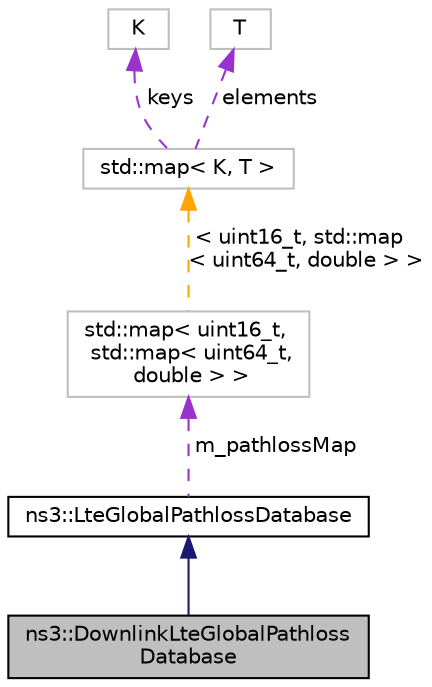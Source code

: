 digraph "ns3::DownlinkLteGlobalPathlossDatabase"
{
 // LATEX_PDF_SIZE
  edge [fontname="Helvetica",fontsize="10",labelfontname="Helvetica",labelfontsize="10"];
  node [fontname="Helvetica",fontsize="10",shape=record];
  Node1 [label="ns3::DownlinkLteGlobalPathloss\lDatabase",height=0.2,width=0.4,color="black", fillcolor="grey75", style="filled", fontcolor="black",tooltip="Store the last pathloss value for each TX-RX pair for downlink."];
  Node2 -> Node1 [dir="back",color="midnightblue",fontsize="10",style="solid",fontname="Helvetica"];
  Node2 [label="ns3::LteGlobalPathlossDatabase",height=0.2,width=0.4,color="black", fillcolor="white", style="filled",URL="$classns3_1_1_lte_global_pathloss_database.html",tooltip="Store the last pathloss value for each TX-RX pair."];
  Node3 -> Node2 [dir="back",color="darkorchid3",fontsize="10",style="dashed",label=" m_pathlossMap" ,fontname="Helvetica"];
  Node3 [label="std::map\< uint16_t,\l std::map\< uint64_t,\l double \> \>",height=0.2,width=0.4,color="grey75", fillcolor="white", style="filled",tooltip=" "];
  Node4 -> Node3 [dir="back",color="orange",fontsize="10",style="dashed",label=" \< uint16_t, std::map\l\< uint64_t, double \> \>" ,fontname="Helvetica"];
  Node4 [label="std::map\< K, T \>",height=0.2,width=0.4,color="grey75", fillcolor="white", style="filled",tooltip=" "];
  Node5 -> Node4 [dir="back",color="darkorchid3",fontsize="10",style="dashed",label=" keys" ,fontname="Helvetica"];
  Node5 [label="K",height=0.2,width=0.4,color="grey75", fillcolor="white", style="filled",tooltip=" "];
  Node6 -> Node4 [dir="back",color="darkorchid3",fontsize="10",style="dashed",label=" elements" ,fontname="Helvetica"];
  Node6 [label="T",height=0.2,width=0.4,color="grey75", fillcolor="white", style="filled",tooltip=" "];
}
